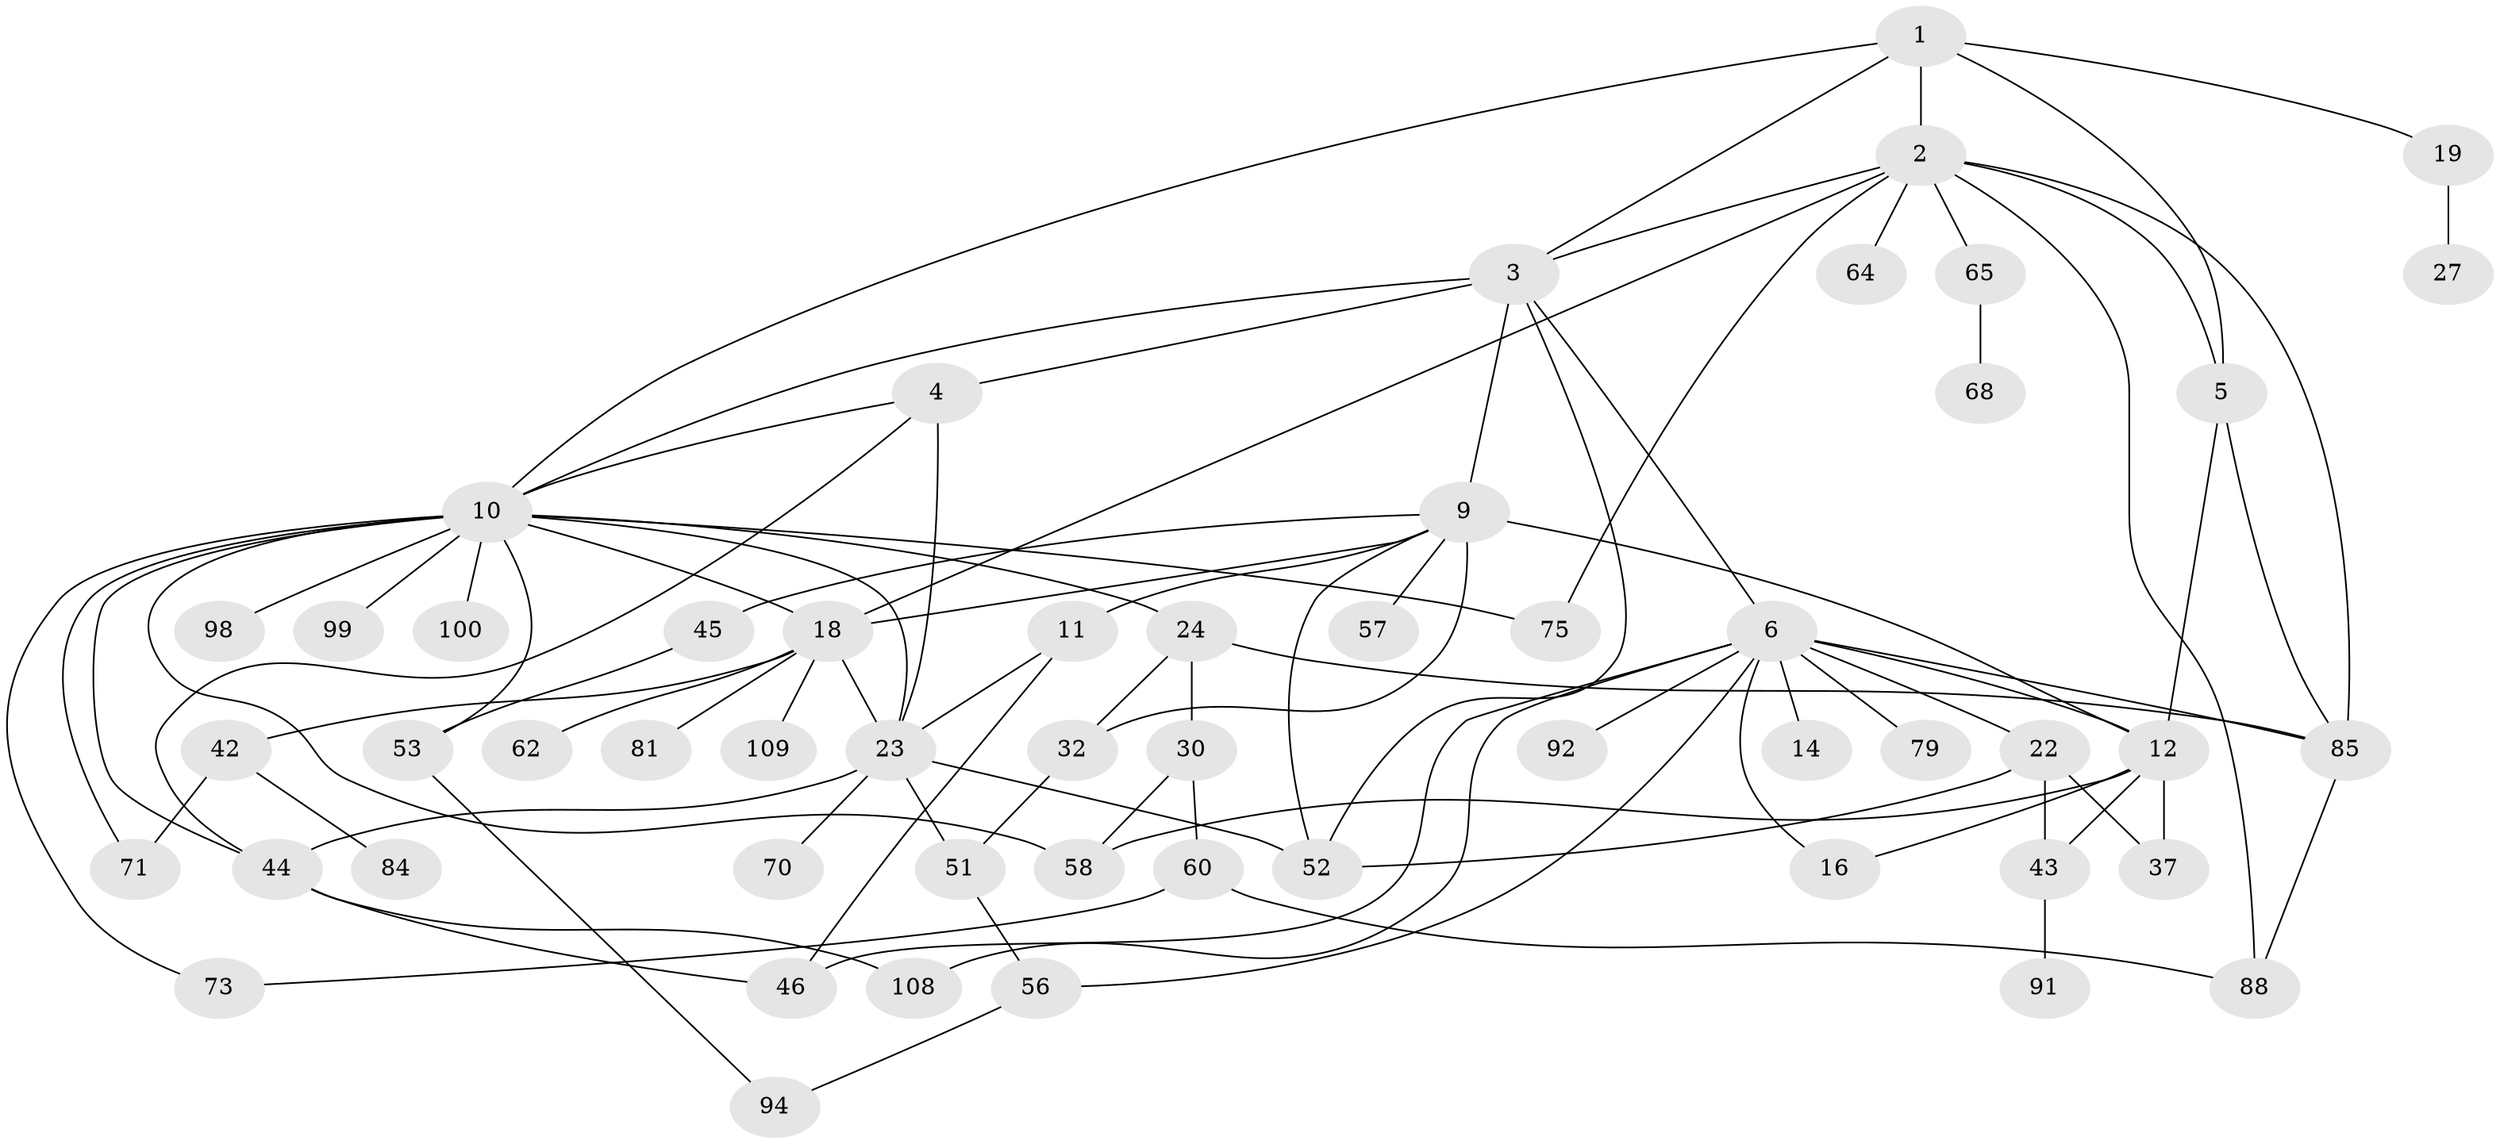 // original degree distribution, {5: 0.07339449541284404, 8: 0.01834862385321101, 4: 0.12844036697247707, 3: 0.2018348623853211, 7: 0.01834862385321101, 1: 0.25688073394495414, 2: 0.27522935779816515, 6: 0.027522935779816515}
// Generated by graph-tools (version 1.1) at 2025/13/03/09/25 04:13:17]
// undirected, 54 vertices, 90 edges
graph export_dot {
graph [start="1"]
  node [color=gray90,style=filled];
  1;
  2 [super="+8"];
  3;
  4;
  5 [super="+17"];
  6 [super="+15+83+55+7"];
  9 [super="+36"];
  10 [super="+21"];
  11 [super="+28"];
  12 [super="+20"];
  14 [super="+48"];
  16;
  18 [super="+34+41+29"];
  19 [super="+74"];
  22;
  23 [super="+33+25"];
  24;
  27;
  30;
  32 [super="+49"];
  37 [super="+69"];
  42;
  43;
  44 [super="+96+61+67"];
  45 [super="+89"];
  46;
  51 [super="+63+59"];
  52 [super="+54"];
  53;
  56 [super="+101+72"];
  57;
  58;
  60;
  62 [super="+66"];
  64;
  65;
  68;
  70;
  71;
  73;
  75;
  79;
  81;
  84;
  85;
  88 [super="+90+106"];
  91 [super="+102"];
  92;
  94;
  98;
  99;
  100;
  108;
  109;
  1 -- 2;
  1 -- 5;
  1 -- 19;
  1 -- 3;
  1 -- 10;
  2 -- 3;
  2 -- 65;
  2 -- 75;
  2 -- 64;
  2 -- 18;
  2 -- 5;
  2 -- 85;
  2 -- 88;
  3 -- 4;
  3 -- 6;
  3 -- 9;
  3 -- 10 [weight=2];
  3 -- 52;
  4 -- 23;
  4 -- 10;
  4 -- 44;
  5 -- 12;
  5 -- 85;
  6 -- 46;
  6 -- 85;
  6 -- 79;
  6 -- 108;
  6 -- 16;
  6 -- 22;
  6 -- 56;
  6 -- 12 [weight=2];
  6 -- 14;
  6 -- 92;
  9 -- 11;
  9 -- 12;
  9 -- 32;
  9 -- 18;
  9 -- 52;
  9 -- 45;
  9 -- 57;
  10 -- 75;
  10 -- 71;
  10 -- 98;
  10 -- 99;
  10 -- 100;
  10 -- 73;
  10 -- 44;
  10 -- 53;
  10 -- 24 [weight=2];
  10 -- 58;
  10 -- 18;
  10 -- 23;
  11 -- 46;
  11 -- 23;
  12 -- 43 [weight=2];
  12 -- 16;
  12 -- 37;
  12 -- 58;
  18 -- 81;
  18 -- 42;
  18 -- 62;
  18 -- 109;
  18 -- 23;
  19 -- 27;
  22 -- 37;
  22 -- 43;
  22 -- 52;
  23 -- 51;
  23 -- 52;
  23 -- 44;
  23 -- 70;
  24 -- 30;
  24 -- 32;
  24 -- 85;
  30 -- 60;
  30 -- 58;
  32 -- 51;
  42 -- 71;
  42 -- 84;
  43 -- 91;
  44 -- 108;
  44 -- 46;
  45 -- 53;
  51 -- 56;
  53 -- 94;
  56 -- 94;
  60 -- 73;
  60 -- 88;
  65 -- 68;
  85 -- 88;
}
